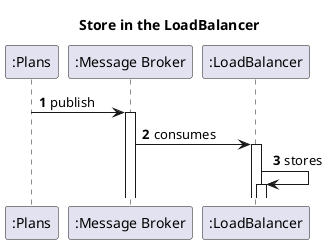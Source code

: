 @startuml
'https://plantuml.com/sequence-diagram
autoactivate on
autonumber
title  Store in the LoadBalancer

autonumber

participant ":Plans" as Auth


participant ":Message Broker" as Broker
participant ":LoadBalancer" as LOAD


Auth->Broker: publish

Broker->LOAD:consumes
LOAD->LOAD:stores















@enduml
